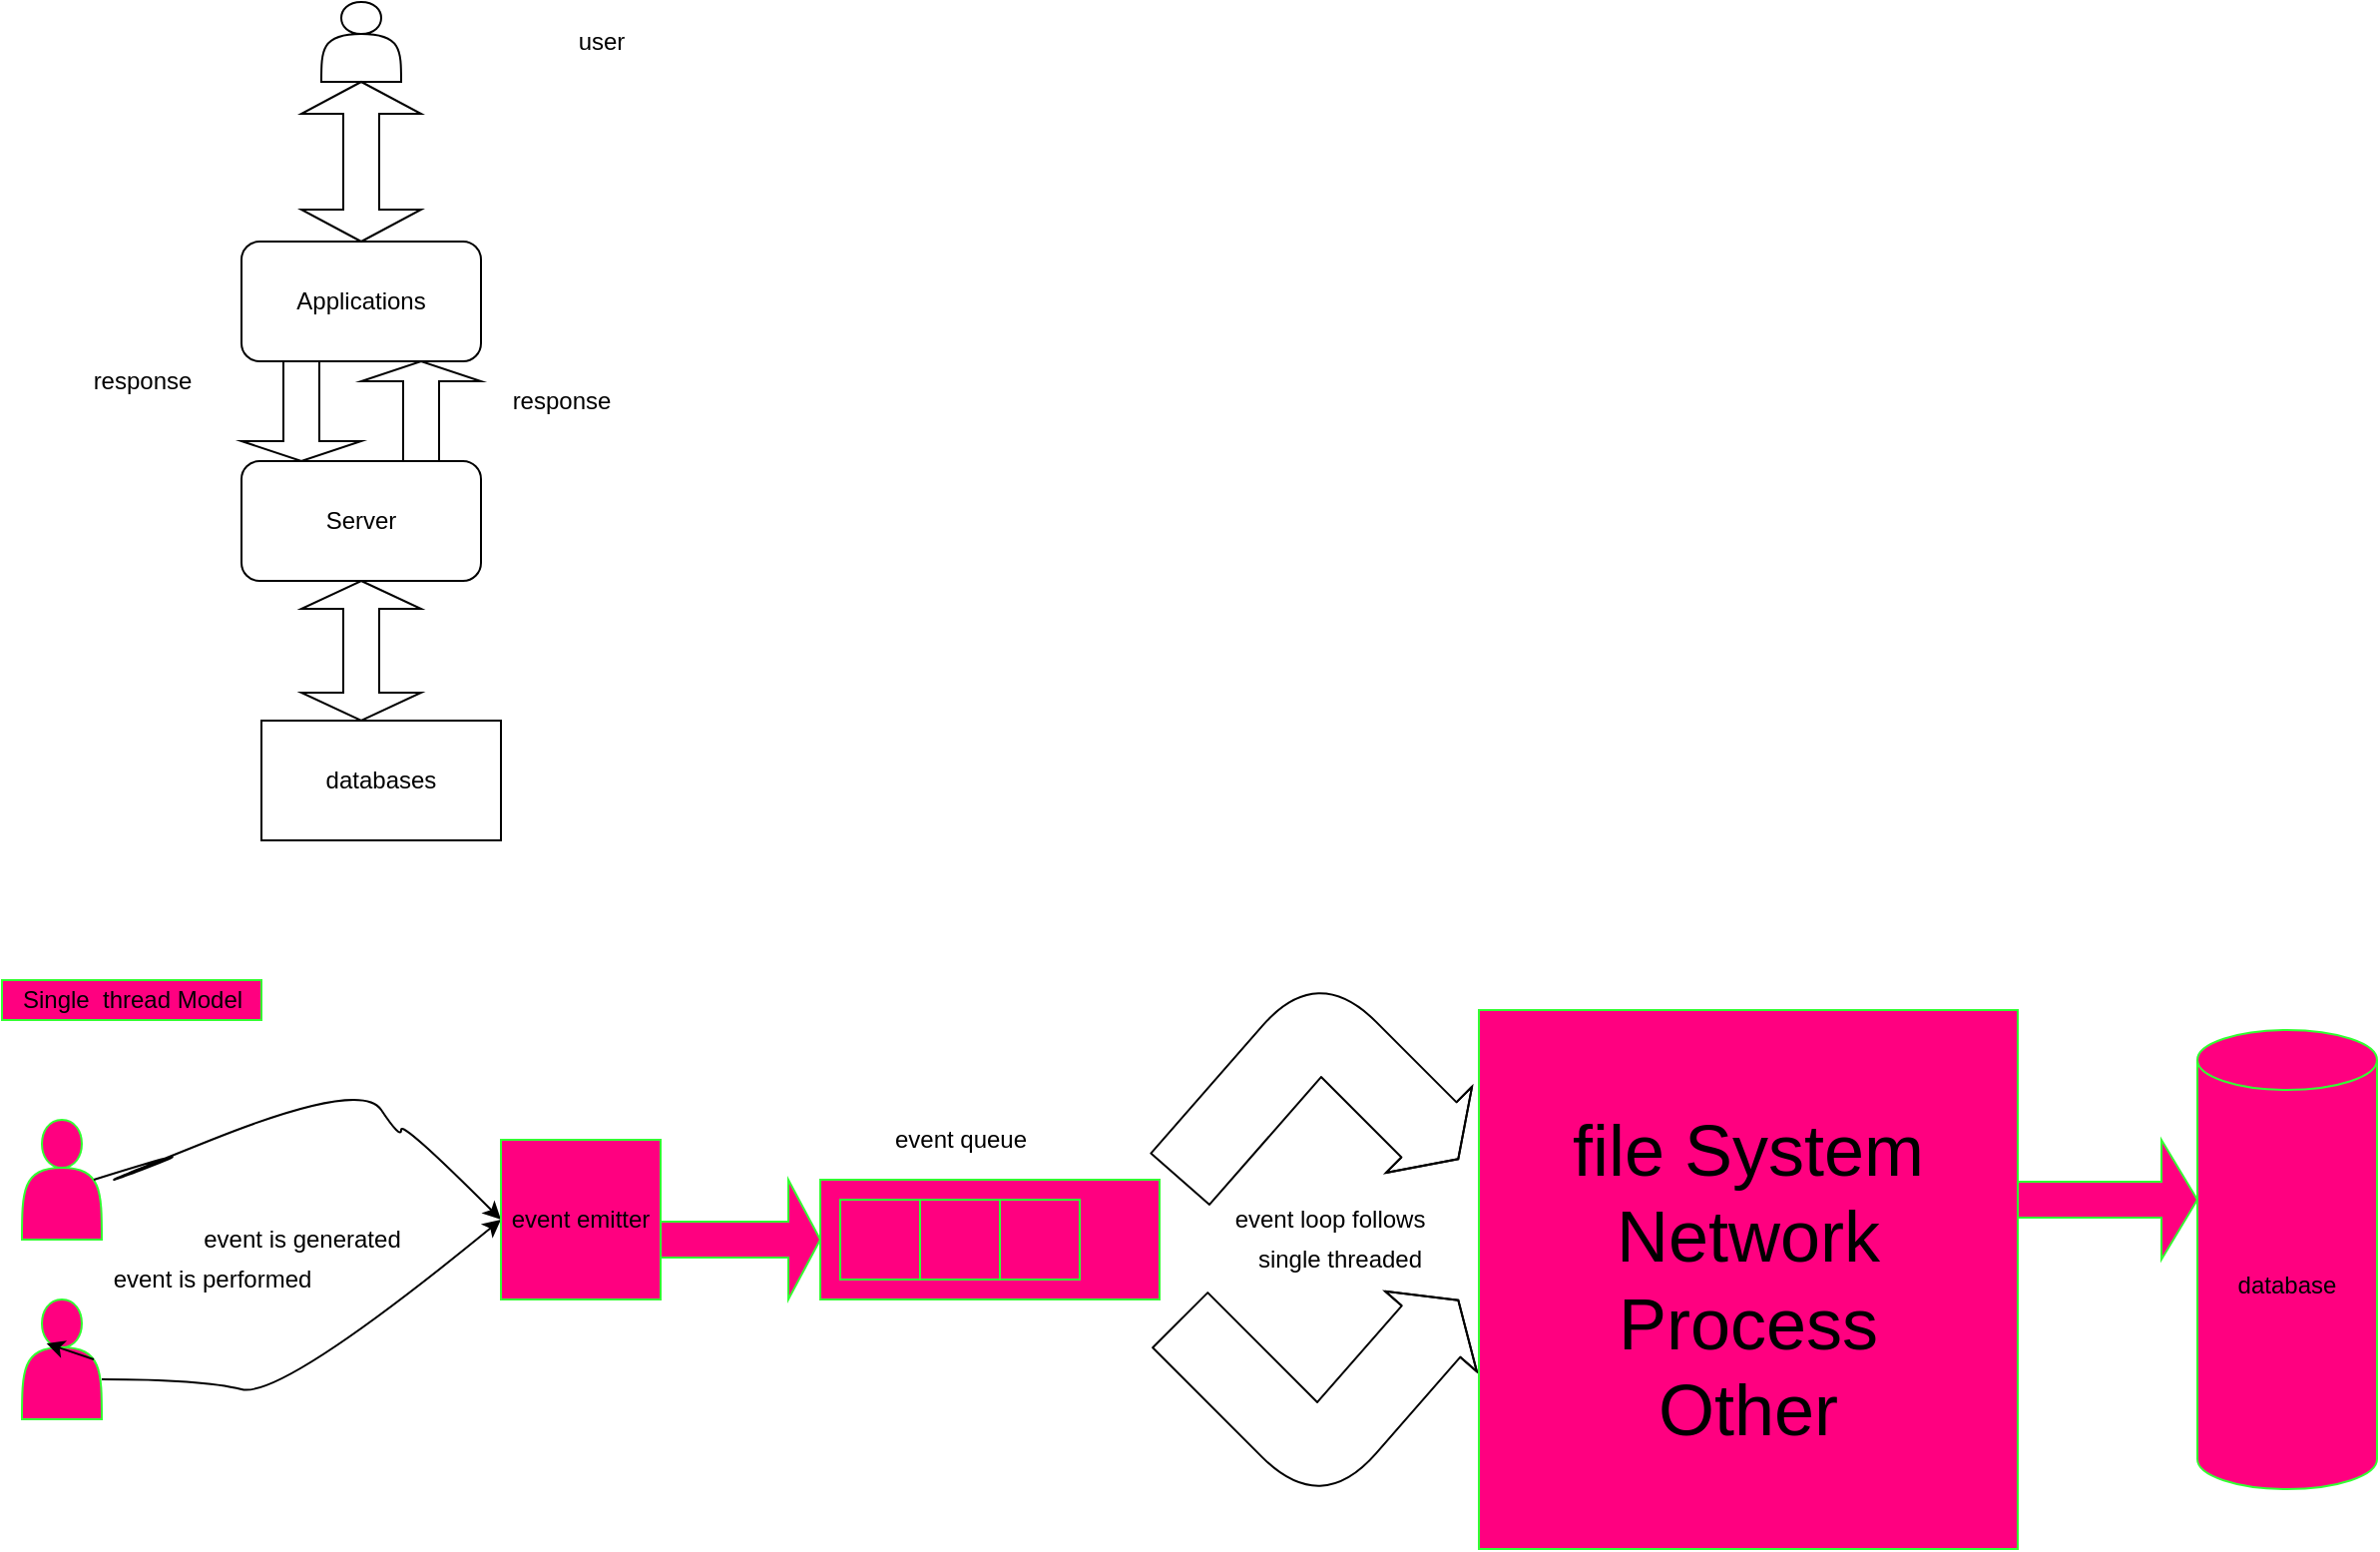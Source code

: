<mxfile>
    <diagram id="esef7MJckAk1FUGewPoN" name="Page-1">
        <mxGraphModel dx="1166" dy="677" grid="1" gridSize="10" guides="1" tooltips="1" connect="1" arrows="1" fold="1" page="1" pageScale="1" pageWidth="850" pageHeight="1100" math="0" shadow="0">
            <root>
                <mxCell id="0"/>
                <mxCell id="1" parent="0"/>
                <mxCell id="2" value="Applications" style="rounded=1;whiteSpace=wrap;html=1;" vertex="1" parent="1">
                    <mxGeometry x="150" y="170" width="120" height="60" as="geometry"/>
                </mxCell>
                <mxCell id="3" value="Server" style="rounded=1;whiteSpace=wrap;html=1;" vertex="1" parent="1">
                    <mxGeometry x="150" y="280" width="120" height="60" as="geometry"/>
                </mxCell>
                <mxCell id="4" value="databases" style="rounded=0;whiteSpace=wrap;html=1;" vertex="1" parent="1">
                    <mxGeometry x="160" y="410" width="120" height="60" as="geometry"/>
                </mxCell>
                <mxCell id="7" value="" style="shape=actor;whiteSpace=wrap;html=1;" vertex="1" parent="1">
                    <mxGeometry x="190" y="50" width="40" height="40" as="geometry"/>
                </mxCell>
                <mxCell id="9" value="user" style="text;html=1;align=center;verticalAlign=middle;resizable=0;points=[];autosize=1;strokeColor=none;fillColor=none;" vertex="1" parent="1">
                    <mxGeometry x="310" y="60" width="40" height="20" as="geometry"/>
                </mxCell>
                <mxCell id="10" value="" style="shape=singleArrow;direction=north;whiteSpace=wrap;html=1;" vertex="1" parent="1">
                    <mxGeometry x="210" y="230" width="60" height="50" as="geometry"/>
                </mxCell>
                <mxCell id="11" value="" style="shape=singleArrow;direction=south;whiteSpace=wrap;html=1;" vertex="1" parent="1">
                    <mxGeometry x="150" y="230" width="60" height="50" as="geometry"/>
                </mxCell>
                <mxCell id="12" value="response" style="text;html=1;align=center;verticalAlign=middle;resizable=0;points=[];autosize=1;strokeColor=none;fillColor=none;" vertex="1" parent="1">
                    <mxGeometry x="280" y="240" width="60" height="20" as="geometry"/>
                </mxCell>
                <mxCell id="13" value="response" style="text;html=1;align=center;verticalAlign=middle;resizable=0;points=[];autosize=1;strokeColor=none;fillColor=none;" vertex="1" parent="1">
                    <mxGeometry x="70" y="230" width="60" height="20" as="geometry"/>
                </mxCell>
                <mxCell id="15" value="" style="shape=doubleArrow;direction=south;whiteSpace=wrap;html=1;" vertex="1" parent="1">
                    <mxGeometry x="180" y="340" width="60" height="70" as="geometry"/>
                </mxCell>
                <mxCell id="16" value="" style="shape=doubleArrow;direction=south;whiteSpace=wrap;html=1;" vertex="1" parent="1">
                    <mxGeometry x="180" y="90" width="60" height="80" as="geometry"/>
                </mxCell>
                <mxCell id="17" value="Single&amp;nbsp; thread Model&lt;br&gt;" style="text;html=1;align=center;verticalAlign=middle;resizable=0;points=[];autosize=1;strokeColor=#33FF33;fillColor=#FF0080;" vertex="1" parent="1">
                    <mxGeometry x="30" y="540" width="130" height="20" as="geometry"/>
                </mxCell>
                <mxCell id="18" value="" style="shape=actor;whiteSpace=wrap;html=1;strokeColor=#33FF33;fillColor=#FF0080;" vertex="1" parent="1">
                    <mxGeometry x="40" y="610" width="40" height="60" as="geometry"/>
                </mxCell>
                <mxCell id="19" value="" style="shape=actor;whiteSpace=wrap;html=1;strokeColor=#33FF33;fillColor=#FF0080;" vertex="1" parent="1">
                    <mxGeometry x="40" y="700" width="40" height="60" as="geometry"/>
                </mxCell>
                <mxCell id="20" style="edgeStyle=none;html=1;exitX=0.9;exitY=0.5;exitDx=0;exitDy=0;exitPerimeter=0;entryX=0.308;entryY=0.367;entryDx=0;entryDy=0;entryPerimeter=0;" edge="1" parent="1" source="19" target="19">
                    <mxGeometry relative="1" as="geometry"/>
                </mxCell>
                <mxCell id="21" value="event is performed" style="text;html=1;align=center;verticalAlign=middle;resizable=0;points=[];autosize=1;strokeColor=none;fillColor=none;" vertex="1" parent="1">
                    <mxGeometry x="80" y="680" width="110" height="20" as="geometry"/>
                </mxCell>
                <mxCell id="22" value="" style="curved=1;endArrow=classic;html=1;" edge="1" parent="1">
                    <mxGeometry width="50" height="50" relative="1" as="geometry">
                        <mxPoint x="80" y="740" as="sourcePoint"/>
                        <mxPoint x="280" y="660" as="targetPoint"/>
                        <Array as="points">
                            <mxPoint x="130" y="740"/>
                            <mxPoint x="170" y="750"/>
                        </Array>
                    </mxGeometry>
                </mxCell>
                <mxCell id="23" value="" style="curved=1;endArrow=classic;html=1;exitX=0.9;exitY=0.5;exitDx=0;exitDy=0;exitPerimeter=0;" edge="1" parent="1" source="18">
                    <mxGeometry width="50" height="50" relative="1" as="geometry">
                        <mxPoint x="340" y="650" as="sourcePoint"/>
                        <mxPoint x="280" y="660" as="targetPoint"/>
                        <Array as="points">
                            <mxPoint x="140" y="620"/>
                            <mxPoint x="60" y="650"/>
                            <mxPoint x="210" y="590"/>
                            <mxPoint x="230" y="620"/>
                            <mxPoint x="230" y="610"/>
                        </Array>
                    </mxGeometry>
                </mxCell>
                <mxCell id="24" value="event emitter" style="whiteSpace=wrap;html=1;aspect=fixed;strokeColor=#33FF33;fillColor=#FF0080;" vertex="1" parent="1">
                    <mxGeometry x="280" y="620" width="80" height="80" as="geometry"/>
                </mxCell>
                <mxCell id="25" value="event is generated" style="text;html=1;align=center;verticalAlign=middle;resizable=0;points=[];autosize=1;strokeColor=none;fillColor=none;" vertex="1" parent="1">
                    <mxGeometry x="125" y="660" width="110" height="20" as="geometry"/>
                </mxCell>
                <mxCell id="28" value="" style="shape=singleArrow;whiteSpace=wrap;html=1;strokeColor=#33FF33;fillColor=#FF0080;" vertex="1" parent="1">
                    <mxGeometry x="360" y="640" width="80" height="60" as="geometry"/>
                </mxCell>
                <mxCell id="29" value="" style="rounded=0;whiteSpace=wrap;html=1;strokeColor=#33FF33;fillColor=#FF0080;" vertex="1" parent="1">
                    <mxGeometry x="440" y="640" width="170" height="60" as="geometry"/>
                </mxCell>
                <mxCell id="30" value="" style="whiteSpace=wrap;html=1;aspect=fixed;strokeColor=#33FF33;fillColor=#FF0080;" vertex="1" parent="1">
                    <mxGeometry x="450" y="650" width="40" height="40" as="geometry"/>
                </mxCell>
                <mxCell id="31" value="" style="whiteSpace=wrap;html=1;aspect=fixed;strokeColor=#33FF33;fillColor=#FF0080;" vertex="1" parent="1">
                    <mxGeometry x="490" y="650" width="40" height="40" as="geometry"/>
                </mxCell>
                <mxCell id="32" value="" style="whiteSpace=wrap;html=1;aspect=fixed;strokeColor=#33FF33;fillColor=#FF0080;" vertex="1" parent="1">
                    <mxGeometry x="530" y="650" width="40" height="40" as="geometry"/>
                </mxCell>
                <mxCell id="34" value="event queue" style="text;html=1;align=center;verticalAlign=middle;resizable=0;points=[];autosize=1;strokeColor=none;fillColor=none;" vertex="1" parent="1">
                    <mxGeometry x="470" y="610" width="80" height="20" as="geometry"/>
                </mxCell>
                <mxCell id="35" value="" style="shape=flexArrow;endArrow=classic;html=1;width=39;endSize=6.58;endWidth=21;" edge="1" parent="1">
                    <mxGeometry width="50" height="50" relative="1" as="geometry">
                        <mxPoint x="620" y="640" as="sourcePoint"/>
                        <mxPoint x="760" y="630" as="targetPoint"/>
                        <Array as="points">
                            <mxPoint x="690" y="560"/>
                        </Array>
                    </mxGeometry>
                </mxCell>
                <mxCell id="37" value="" style="shape=flexArrow;endArrow=classic;html=1;width=39;endSize=6.58;endWidth=21;" edge="1" parent="1">
                    <mxGeometry width="50" height="50" relative="1" as="geometry">
                        <mxPoint x="620" y="710" as="sourcePoint"/>
                        <mxPoint x="760" y="700" as="targetPoint"/>
                        <Array as="points">
                            <mxPoint x="690" y="780"/>
                        </Array>
                    </mxGeometry>
                </mxCell>
                <mxCell id="38" value="event loop follows" style="text;html=1;align=center;verticalAlign=middle;resizable=0;points=[];autosize=1;strokeColor=none;fillColor=none;" vertex="1" parent="1">
                    <mxGeometry x="640" y="650" width="110" height="20" as="geometry"/>
                </mxCell>
                <mxCell id="39" value="single threaded" style="text;html=1;align=center;verticalAlign=middle;resizable=0;points=[];autosize=1;strokeColor=none;fillColor=none;" vertex="1" parent="1">
                    <mxGeometry x="650" y="670" width="100" height="20" as="geometry"/>
                </mxCell>
                <mxCell id="40" value="database" style="shape=cylinder3;whiteSpace=wrap;html=1;boundedLbl=1;backgroundOutline=1;size=15;strokeColor=#33FF33;fillColor=#FF0080;" vertex="1" parent="1">
                    <mxGeometry x="1130" y="565" width="90" height="230" as="geometry"/>
                </mxCell>
                <mxCell id="41" value="&lt;font style=&quot;font-size: 36px&quot;&gt;file System&lt;br&gt;Network&lt;br&gt;Process&lt;br&gt;Other&lt;/font&gt;" style="whiteSpace=wrap;html=1;aspect=fixed;strokeColor=#33FF33;fillColor=#FF0080;" vertex="1" parent="1">
                    <mxGeometry x="770" y="555" width="270" height="270" as="geometry"/>
                </mxCell>
                <mxCell id="43" value="" style="shape=singleArrow;whiteSpace=wrap;html=1;strokeColor=#33FF33;fillColor=#FF0080;" vertex="1" parent="1">
                    <mxGeometry x="1040" y="620" width="90" height="60" as="geometry"/>
                </mxCell>
            </root>
        </mxGraphModel>
    </diagram>
</mxfile>